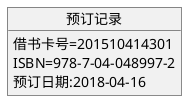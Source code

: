 @startuml
object 预订记录{
    借书卡号=201510414301
    ISBN=978-7-04-048997-2
    预订日期:2018-04-16
}
@enduml